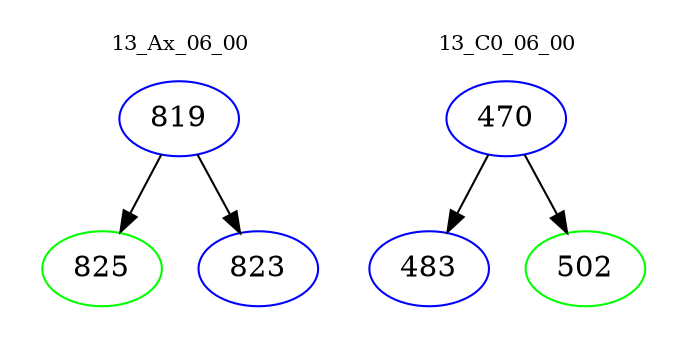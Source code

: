 digraph{
subgraph cluster_0 {
color = white
label = "13_Ax_06_00";
fontsize=10;
T0_819 [label="819", color="blue"]
T0_819 -> T0_825 [color="black"]
T0_825 [label="825", color="green"]
T0_819 -> T0_823 [color="black"]
T0_823 [label="823", color="blue"]
}
subgraph cluster_1 {
color = white
label = "13_C0_06_00";
fontsize=10;
T1_470 [label="470", color="blue"]
T1_470 -> T1_483 [color="black"]
T1_483 [label="483", color="blue"]
T1_470 -> T1_502 [color="black"]
T1_502 [label="502", color="green"]
}
}
